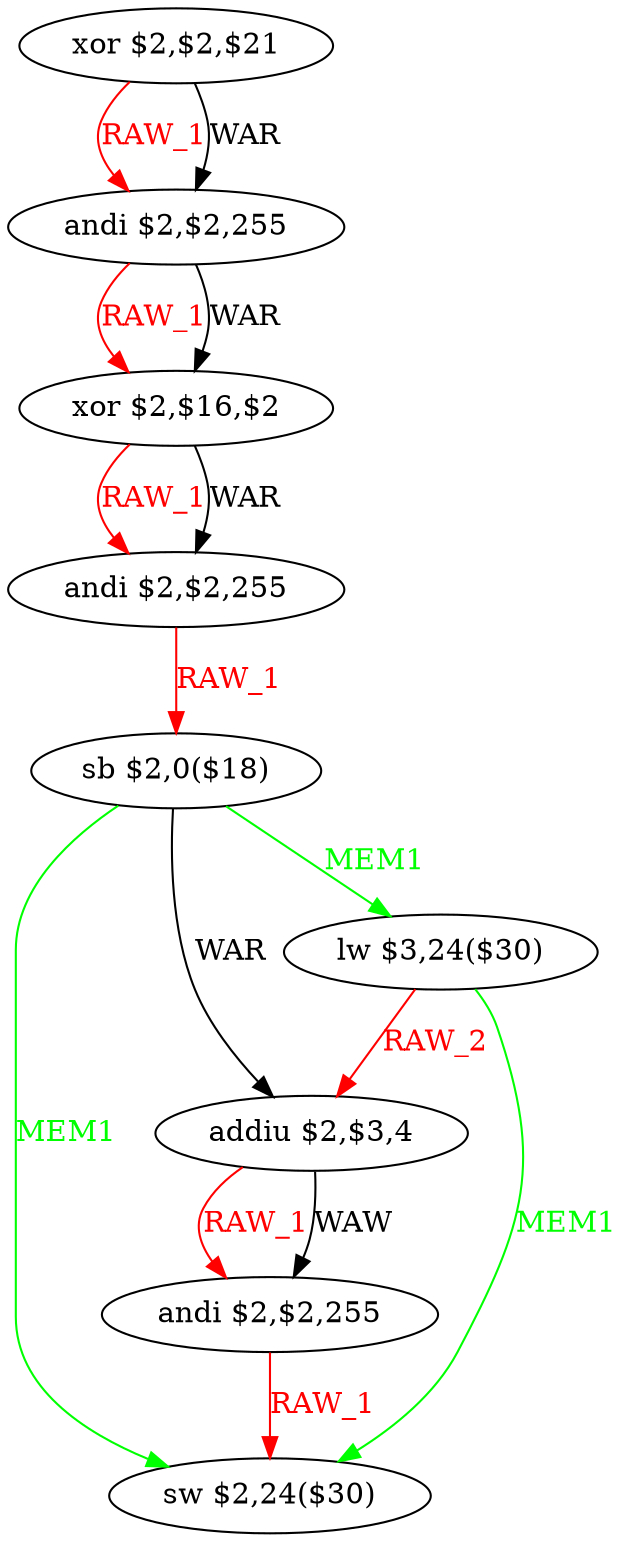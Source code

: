 digraph G1 {
node [shape = ellipse];
i0 [label = "xor $2,$2,$21"] ;
i0 ->  i1 [color = red, fontcolor = red, label= "RAW_1"];
i0 ->  i1 [label= "WAR"];
i1 [label = "andi $2,$2,255"] ;
i1 ->  i2 [color = red, fontcolor = red, label= "RAW_1"];
i1 ->  i2 [label= "WAR"];
i2 [label = "xor $2,$16,$2"] ;
i2 ->  i3 [color = red, fontcolor = red, label= "RAW_1"];
i2 ->  i3 [label= "WAR"];
i3 [label = "andi $2,$2,255"] ;
i3 ->  i4 [color = red, fontcolor = red, label= "RAW_1"];
i4 [label = "sb $2,0($18)"] ;
i4 ->  i8 [color = green, fontcolor = green, label= "MEM1"];
i4 ->  i6 [label= "WAR"];
i4 ->  i5 [color = green, fontcolor = green, label= "MEM1"];
i8 [label = "sw $2,24($30)"] ;
i6 [label = "addiu $2,$3,4"] ;
i6 ->  i7 [color = red, fontcolor = red, label= "RAW_1"];
i6 ->  i7 [label= "WAW"];
i7 [label = "andi $2,$2,255"] ;
i7 ->  i8 [color = red, fontcolor = red, label= "RAW_1"];
i5 [label = "lw $3,24($30)"] ;
i5 ->  i8 [color = green, fontcolor = green, label= "MEM1"];
i5 ->  i6 [color = red, fontcolor = red, label= "RAW_2"];
}
